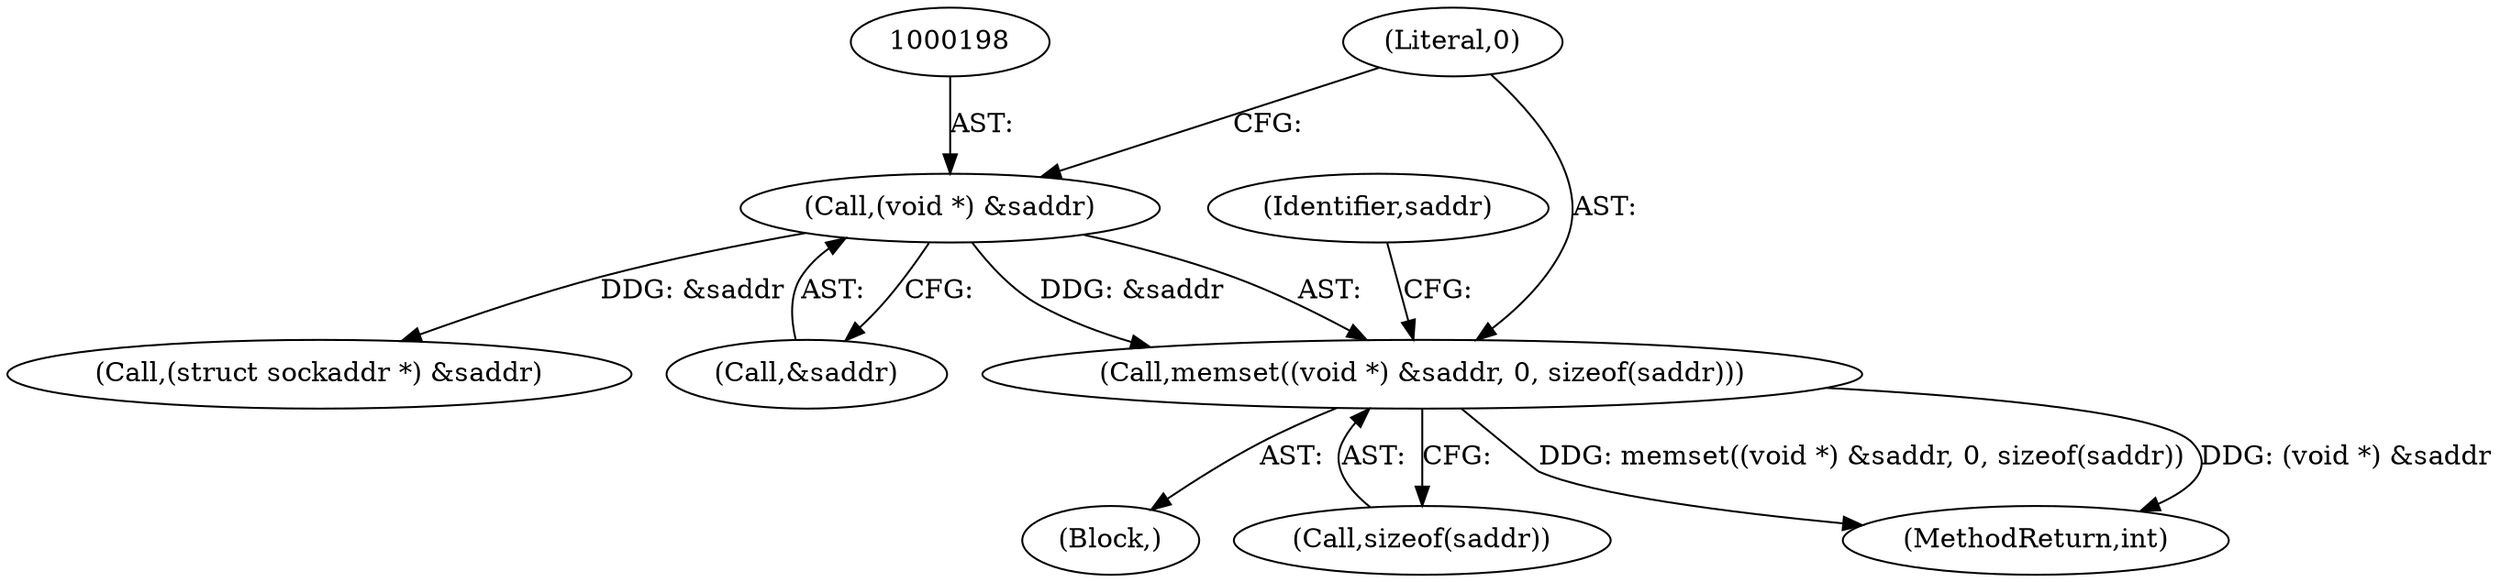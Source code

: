 digraph "0_libimobiledevice_4397b3376dc4e4cb1c991d0aed61ce6482614196@API" {
"1000196" [label="(Call,memset((void *) &saddr, 0, sizeof(saddr)))"];
"1000197" [label="(Call,(void *) &saddr)"];
"1000201" [label="(Literal,0)"];
"1000197" [label="(Call,(void *) &saddr)"];
"1000206" [label="(Identifier,saddr)"];
"1000228" [label="(Call,(struct sockaddr *) &saddr)"];
"1000102" [label="(Block,)"];
"1000199" [label="(Call,&saddr)"];
"1000202" [label="(Call,sizeof(saddr))"];
"1000259" [label="(MethodReturn,int)"];
"1000196" [label="(Call,memset((void *) &saddr, 0, sizeof(saddr)))"];
"1000196" -> "1000102"  [label="AST: "];
"1000196" -> "1000202"  [label="CFG: "];
"1000197" -> "1000196"  [label="AST: "];
"1000201" -> "1000196"  [label="AST: "];
"1000202" -> "1000196"  [label="AST: "];
"1000206" -> "1000196"  [label="CFG: "];
"1000196" -> "1000259"  [label="DDG: (void *) &saddr"];
"1000196" -> "1000259"  [label="DDG: memset((void *) &saddr, 0, sizeof(saddr))"];
"1000197" -> "1000196"  [label="DDG: &saddr"];
"1000197" -> "1000199"  [label="CFG: "];
"1000198" -> "1000197"  [label="AST: "];
"1000199" -> "1000197"  [label="AST: "];
"1000201" -> "1000197"  [label="CFG: "];
"1000197" -> "1000228"  [label="DDG: &saddr"];
}
